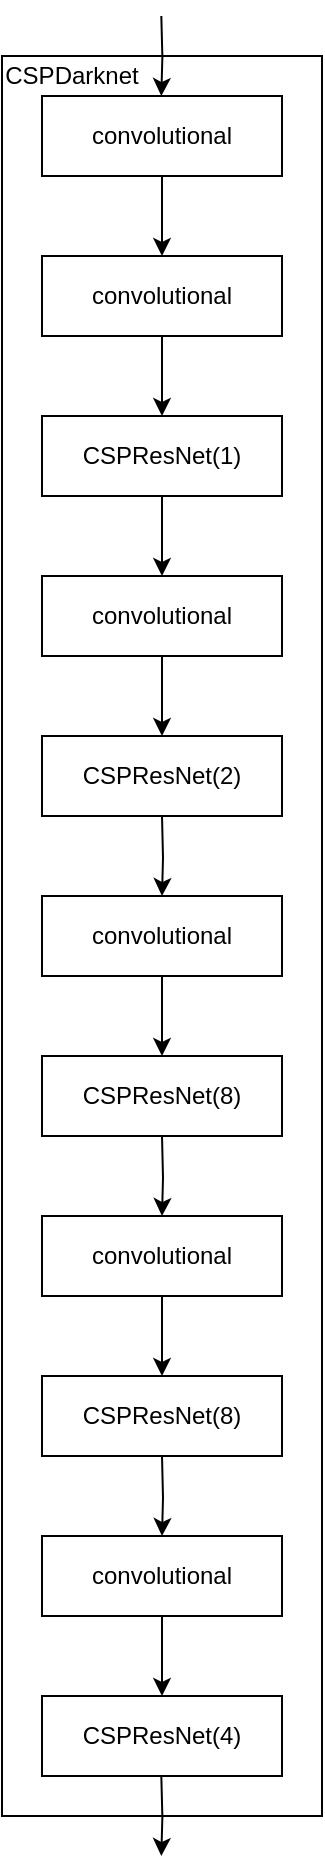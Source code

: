 <mxfile version="14.1.8" type="device"><diagram id="ZTErSquzPkbZSg4YV8LR" name="Page-1"><mxGraphModel dx="710" dy="946" grid="1" gridSize="10" guides="1" tooltips="1" connect="1" arrows="1" fold="1" page="1" pageScale="1" pageWidth="850" pageHeight="1100" math="1" shadow="0"><root><mxCell id="0"/><mxCell id="1" parent="0"/><mxCell id="9N-fCDC3WxQ4q7chyKRX-101" value="" style="rounded=0;whiteSpace=wrap;html=1;fillColor=none;" vertex="1" parent="1"><mxGeometry x="300" y="180" width="160" height="880" as="geometry"/></mxCell><mxCell id="9N-fCDC3WxQ4q7chyKRX-82" value="" style="edgeStyle=orthogonalEdgeStyle;rounded=0;orthogonalLoop=1;jettySize=auto;html=1;strokeColor=#000000;" edge="1" parent="1" source="9N-fCDC3WxQ4q7chyKRX-80" target="9N-fCDC3WxQ4q7chyKRX-81"><mxGeometry relative="1" as="geometry"/></mxCell><mxCell id="9N-fCDC3WxQ4q7chyKRX-80" value="convolutional" style="rounded=0;whiteSpace=wrap;html=1;fillColor=none;" vertex="1" parent="1"><mxGeometry x="320" y="200" width="120" height="40" as="geometry"/></mxCell><mxCell id="9N-fCDC3WxQ4q7chyKRX-84" value="" style="edgeStyle=orthogonalEdgeStyle;rounded=0;orthogonalLoop=1;jettySize=auto;html=1;strokeColor=#000000;" edge="1" parent="1" source="9N-fCDC3WxQ4q7chyKRX-81" target="9N-fCDC3WxQ4q7chyKRX-83"><mxGeometry relative="1" as="geometry"/></mxCell><mxCell id="9N-fCDC3WxQ4q7chyKRX-81" value="convolutional" style="rounded=0;whiteSpace=wrap;html=1;fillColor=none;" vertex="1" parent="1"><mxGeometry x="320" y="280" width="120" height="40" as="geometry"/></mxCell><mxCell id="9N-fCDC3WxQ4q7chyKRX-88" value="" style="edgeStyle=orthogonalEdgeStyle;rounded=0;orthogonalLoop=1;jettySize=auto;html=1;strokeColor=#000000;" edge="1" parent="1" source="9N-fCDC3WxQ4q7chyKRX-83" target="9N-fCDC3WxQ4q7chyKRX-86"><mxGeometry relative="1" as="geometry"/></mxCell><mxCell id="9N-fCDC3WxQ4q7chyKRX-83" value="CSPResNet(1)" style="rounded=0;whiteSpace=wrap;html=1;fillColor=none;" vertex="1" parent="1"><mxGeometry x="320" y="360" width="120" height="40" as="geometry"/></mxCell><mxCell id="9N-fCDC3WxQ4q7chyKRX-85" value="" style="edgeStyle=orthogonalEdgeStyle;rounded=0;orthogonalLoop=1;jettySize=auto;html=1;strokeColor=#000000;" edge="1" parent="1" source="9N-fCDC3WxQ4q7chyKRX-86" target="9N-fCDC3WxQ4q7chyKRX-87"><mxGeometry relative="1" as="geometry"/></mxCell><mxCell id="9N-fCDC3WxQ4q7chyKRX-86" value="convolutional" style="rounded=0;whiteSpace=wrap;html=1;fillColor=none;" vertex="1" parent="1"><mxGeometry x="320" y="440" width="120" height="40" as="geometry"/></mxCell><mxCell id="9N-fCDC3WxQ4q7chyKRX-87" value="CSPResNet(2)" style="rounded=0;whiteSpace=wrap;html=1;fillColor=none;" vertex="1" parent="1"><mxGeometry x="320" y="520" width="120" height="40" as="geometry"/></mxCell><mxCell id="9N-fCDC3WxQ4q7chyKRX-89" value="" style="edgeStyle=orthogonalEdgeStyle;rounded=0;orthogonalLoop=1;jettySize=auto;html=1;strokeColor=#000000;" edge="1" parent="1" target="9N-fCDC3WxQ4q7chyKRX-91"><mxGeometry relative="1" as="geometry"><mxPoint x="380" y="560" as="sourcePoint"/></mxGeometry></mxCell><mxCell id="9N-fCDC3WxQ4q7chyKRX-90" value="" style="edgeStyle=orthogonalEdgeStyle;rounded=0;orthogonalLoop=1;jettySize=auto;html=1;strokeColor=#000000;" edge="1" parent="1" source="9N-fCDC3WxQ4q7chyKRX-91" target="9N-fCDC3WxQ4q7chyKRX-92"><mxGeometry relative="1" as="geometry"/></mxCell><mxCell id="9N-fCDC3WxQ4q7chyKRX-91" value="convolutional" style="rounded=0;whiteSpace=wrap;html=1;fillColor=none;" vertex="1" parent="1"><mxGeometry x="320" y="600" width="120" height="40" as="geometry"/></mxCell><mxCell id="9N-fCDC3WxQ4q7chyKRX-92" value="CSPResNet(8)" style="rounded=0;whiteSpace=wrap;html=1;fillColor=none;" vertex="1" parent="1"><mxGeometry x="320" y="680" width="120" height="40" as="geometry"/></mxCell><mxCell id="9N-fCDC3WxQ4q7chyKRX-93" value="" style="edgeStyle=orthogonalEdgeStyle;rounded=0;orthogonalLoop=1;jettySize=auto;html=1;strokeColor=#000000;" edge="1" parent="1" target="9N-fCDC3WxQ4q7chyKRX-95"><mxGeometry relative="1" as="geometry"><mxPoint x="380" y="720" as="sourcePoint"/></mxGeometry></mxCell><mxCell id="9N-fCDC3WxQ4q7chyKRX-94" value="" style="edgeStyle=orthogonalEdgeStyle;rounded=0;orthogonalLoop=1;jettySize=auto;html=1;strokeColor=#000000;" edge="1" parent="1" source="9N-fCDC3WxQ4q7chyKRX-95" target="9N-fCDC3WxQ4q7chyKRX-96"><mxGeometry relative="1" as="geometry"/></mxCell><mxCell id="9N-fCDC3WxQ4q7chyKRX-95" value="convolutional" style="rounded=0;whiteSpace=wrap;html=1;fillColor=none;" vertex="1" parent="1"><mxGeometry x="320" y="760" width="120" height="40" as="geometry"/></mxCell><mxCell id="9N-fCDC3WxQ4q7chyKRX-96" value="CSPResNet(8)" style="rounded=0;whiteSpace=wrap;html=1;fillColor=none;" vertex="1" parent="1"><mxGeometry x="320" y="840" width="120" height="40" as="geometry"/></mxCell><mxCell id="9N-fCDC3WxQ4q7chyKRX-97" value="" style="edgeStyle=orthogonalEdgeStyle;rounded=0;orthogonalLoop=1;jettySize=auto;html=1;strokeColor=#000000;" edge="1" parent="1" target="9N-fCDC3WxQ4q7chyKRX-99"><mxGeometry relative="1" as="geometry"><mxPoint x="380" y="880" as="sourcePoint"/></mxGeometry></mxCell><mxCell id="9N-fCDC3WxQ4q7chyKRX-98" value="" style="edgeStyle=orthogonalEdgeStyle;rounded=0;orthogonalLoop=1;jettySize=auto;html=1;strokeColor=#000000;" edge="1" parent="1" source="9N-fCDC3WxQ4q7chyKRX-99" target="9N-fCDC3WxQ4q7chyKRX-100"><mxGeometry relative="1" as="geometry"/></mxCell><mxCell id="9N-fCDC3WxQ4q7chyKRX-99" value="convolutional" style="rounded=0;whiteSpace=wrap;html=1;fillColor=none;" vertex="1" parent="1"><mxGeometry x="320" y="920" width="120" height="40" as="geometry"/></mxCell><mxCell id="9N-fCDC3WxQ4q7chyKRX-100" value="CSPResNet(4)" style="rounded=0;whiteSpace=wrap;html=1;fillColor=none;" vertex="1" parent="1"><mxGeometry x="320" y="1000" width="120" height="40" as="geometry"/></mxCell><mxCell id="9N-fCDC3WxQ4q7chyKRX-102" value="" style="edgeStyle=orthogonalEdgeStyle;rounded=0;orthogonalLoop=1;jettySize=auto;html=1;strokeColor=#000000;" edge="1" parent="1"><mxGeometry relative="1" as="geometry"><mxPoint x="379.66" y="160" as="sourcePoint"/><mxPoint x="379.66" y="200" as="targetPoint"/></mxGeometry></mxCell><mxCell id="9N-fCDC3WxQ4q7chyKRX-103" value="" style="edgeStyle=orthogonalEdgeStyle;rounded=0;orthogonalLoop=1;jettySize=auto;html=1;strokeColor=#000000;" edge="1" parent="1"><mxGeometry relative="1" as="geometry"><mxPoint x="379.66" y="1040" as="sourcePoint"/><mxPoint x="379.66" y="1080" as="targetPoint"/></mxGeometry></mxCell><mxCell id="9N-fCDC3WxQ4q7chyKRX-104" value="CSPDarknet" style="text;html=1;strokeColor=none;fillColor=none;align=center;verticalAlign=middle;whiteSpace=wrap;rounded=0;" vertex="1" parent="1"><mxGeometry x="300" y="180" width="70" height="20" as="geometry"/></mxCell></root></mxGraphModel></diagram></mxfile>